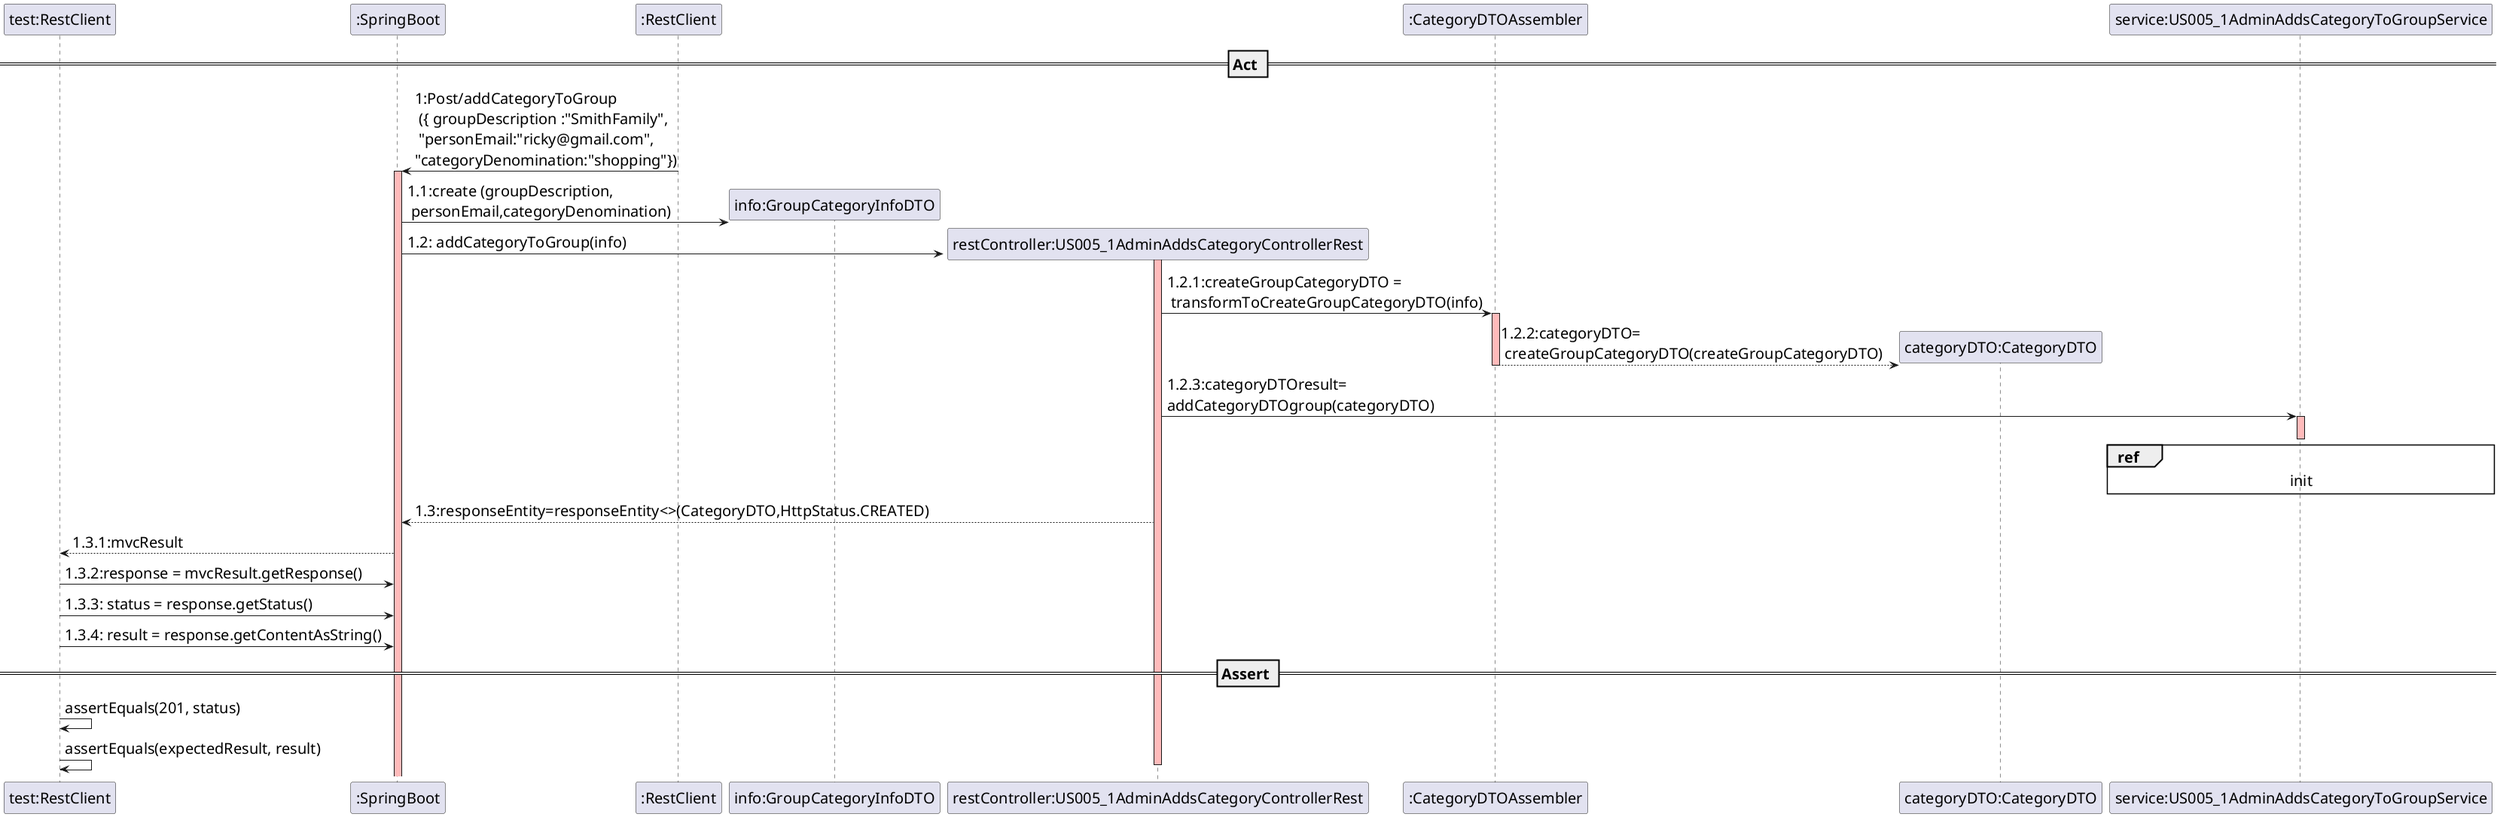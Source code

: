 @startuml
skinparam DefaultFontSize 20

participant "test:RestClient"

participant ":SpringBoot"

== Act ==
":RestClient" -> ":SpringBoot" :1:Post/addCategoryToGroup \n ({ groupDescription :"SmithFamily",\n "personEmail:"ricky@gmail.com",\n"categoryDenomination:"shopping"})
activate ":SpringBoot" #FFBBBB

create "info:GroupCategoryInfoDTO"
":SpringBoot"->"info:GroupCategoryInfoDTO":1.1:create (groupDescription,\n personEmail,categoryDenomination)
activate "restController:US005_1AdminAddsCategoryControllerRest" #FFBBBB

create "restController:US005_1AdminAddsCategoryControllerRest"
":SpringBoot"-> "restController:US005_1AdminAddsCategoryControllerRest":1.2: addCategoryToGroup(info)



"restController:US005_1AdminAddsCategoryControllerRest"-> ":CategoryDTOAssembler":1.2.1:createGroupCategoryDTO =\n transformToCreateGroupCategoryDTO(info)
activate ":CategoryDTOAssembler" #FFBBBB

create "categoryDTO:CategoryDTO"
":CategoryDTOAssembler"-->"categoryDTO:CategoryDTO":1.2.2:categoryDTO=\n createGroupCategoryDTO(createGroupCategoryDTO)
deactivate ":CategoryDTOAssembler"

"restController:US005_1AdminAddsCategoryControllerRest"->"service:US005_1AdminAddsCategoryToGroupService":1.2.3:categoryDTOresult=\naddCategoryDTOgroup(categoryDTO)
activate "service:US005_1AdminAddsCategoryToGroupService" #FFBBBB
deactivate "service:US005_1AdminAddsCategoryToGroupService" #FFBBBB

ref over "service:US005_1AdminAddsCategoryToGroupService": init

"restController:US005_1AdminAddsCategoryControllerRest"--> ":SpringBoot":1.3:responseEntity=responseEntity<>(CategoryDTO,HttpStatus.CREATED)
":SpringBoot"-->"test:RestClient":1.3.1:mvcResult

"test:RestClient" -> ":SpringBoot": 1.3.2:response = mvcResult.getResponse()

"test:RestClient"-> ":SpringBoot":1.3.3: status = response.getStatus()

"test:RestClient" -> ":SpringBoot":1.3.4: result = response.getContentAsString()

== Assert ==

"test:RestClient" -> "test:RestClient" : assertEquals(201, status)
"test:RestClient" -> "test:RestClient" : assertEquals(expectedResult, result)
deactivate "service:US005_1AdminAddsCategoryToGroupService"
deactivate "restController:US005_1AdminAddsCategoryControllerRest"

@enduml